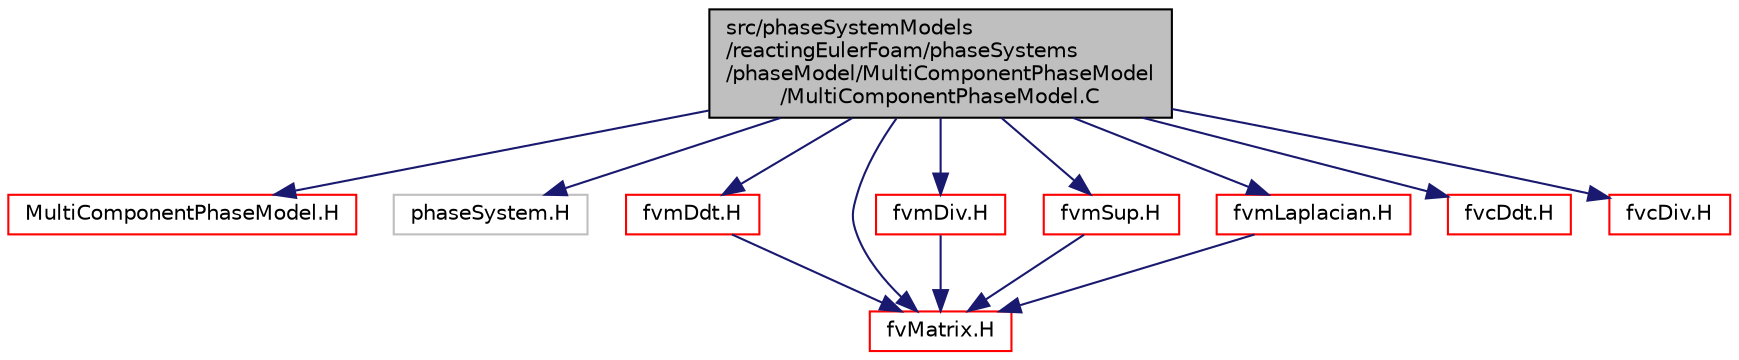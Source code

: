 digraph "src/phaseSystemModels/reactingEulerFoam/phaseSystems/phaseModel/MultiComponentPhaseModel/MultiComponentPhaseModel.C"
{
  bgcolor="transparent";
  edge [fontname="Helvetica",fontsize="10",labelfontname="Helvetica",labelfontsize="10"];
  node [fontname="Helvetica",fontsize="10",shape=record];
  Node1 [label="src/phaseSystemModels\l/reactingEulerFoam/phaseSystems\l/phaseModel/MultiComponentPhaseModel\l/MultiComponentPhaseModel.C",height=0.2,width=0.4,color="black", fillcolor="grey75", style="filled" fontcolor="black"];
  Node1 -> Node2 [color="midnightblue",fontsize="10",style="solid",fontname="Helvetica"];
  Node2 [label="MultiComponentPhaseModel.H",height=0.2,width=0.4,color="red",URL="$src_2phaseSystemModels_2reactingEulerFoam_2phaseSystems_2phaseModel_2MultiComponentPhaseModel_2MultiComponentPhaseModel_8H.html"];
  Node1 -> Node3 [color="midnightblue",fontsize="10",style="solid",fontname="Helvetica"];
  Node3 [label="phaseSystem.H",height=0.2,width=0.4,color="grey75"];
  Node1 -> Node4 [color="midnightblue",fontsize="10",style="solid",fontname="Helvetica"];
  Node4 [label="fvmDdt.H",height=0.2,width=0.4,color="red",URL="$fvmDdt_8H.html",tooltip="Calulate the matrix for the first temporal derivative. "];
  Node4 -> Node5 [color="midnightblue",fontsize="10",style="solid",fontname="Helvetica"];
  Node5 [label="fvMatrix.H",height=0.2,width=0.4,color="red",URL="$fvMatrix_8H.html"];
  Node1 -> Node6 [color="midnightblue",fontsize="10",style="solid",fontname="Helvetica"];
  Node6 [label="fvmDiv.H",height=0.2,width=0.4,color="red",URL="$fvmDiv_8H.html",tooltip="Calculate the matrix for the divergence of the given field and flux. "];
  Node6 -> Node5 [color="midnightblue",fontsize="10",style="solid",fontname="Helvetica"];
  Node1 -> Node7 [color="midnightblue",fontsize="10",style="solid",fontname="Helvetica"];
  Node7 [label="fvmSup.H",height=0.2,width=0.4,color="red",URL="$fvmSup_8H.html",tooltip="Calculate the matrix for implicit and explicit sources. "];
  Node7 -> Node5 [color="midnightblue",fontsize="10",style="solid",fontname="Helvetica"];
  Node1 -> Node8 [color="midnightblue",fontsize="10",style="solid",fontname="Helvetica"];
  Node8 [label="fvmLaplacian.H",height=0.2,width=0.4,color="red",URL="$fvmLaplacian_8H.html",tooltip="Calculate the matrix for the laplacian of the field. "];
  Node8 -> Node5 [color="midnightblue",fontsize="10",style="solid",fontname="Helvetica"];
  Node1 -> Node9 [color="midnightblue",fontsize="10",style="solid",fontname="Helvetica"];
  Node9 [label="fvcDdt.H",height=0.2,width=0.4,color="red",URL="$fvcDdt_8H.html",tooltip="Calculate the first temporal derivative. "];
  Node1 -> Node10 [color="midnightblue",fontsize="10",style="solid",fontname="Helvetica"];
  Node10 [label="fvcDiv.H",height=0.2,width=0.4,color="red",URL="$fvcDiv_8H.html",tooltip="Calculate the divergence of the given field. "];
  Node1 -> Node5 [color="midnightblue",fontsize="10",style="solid",fontname="Helvetica"];
}
